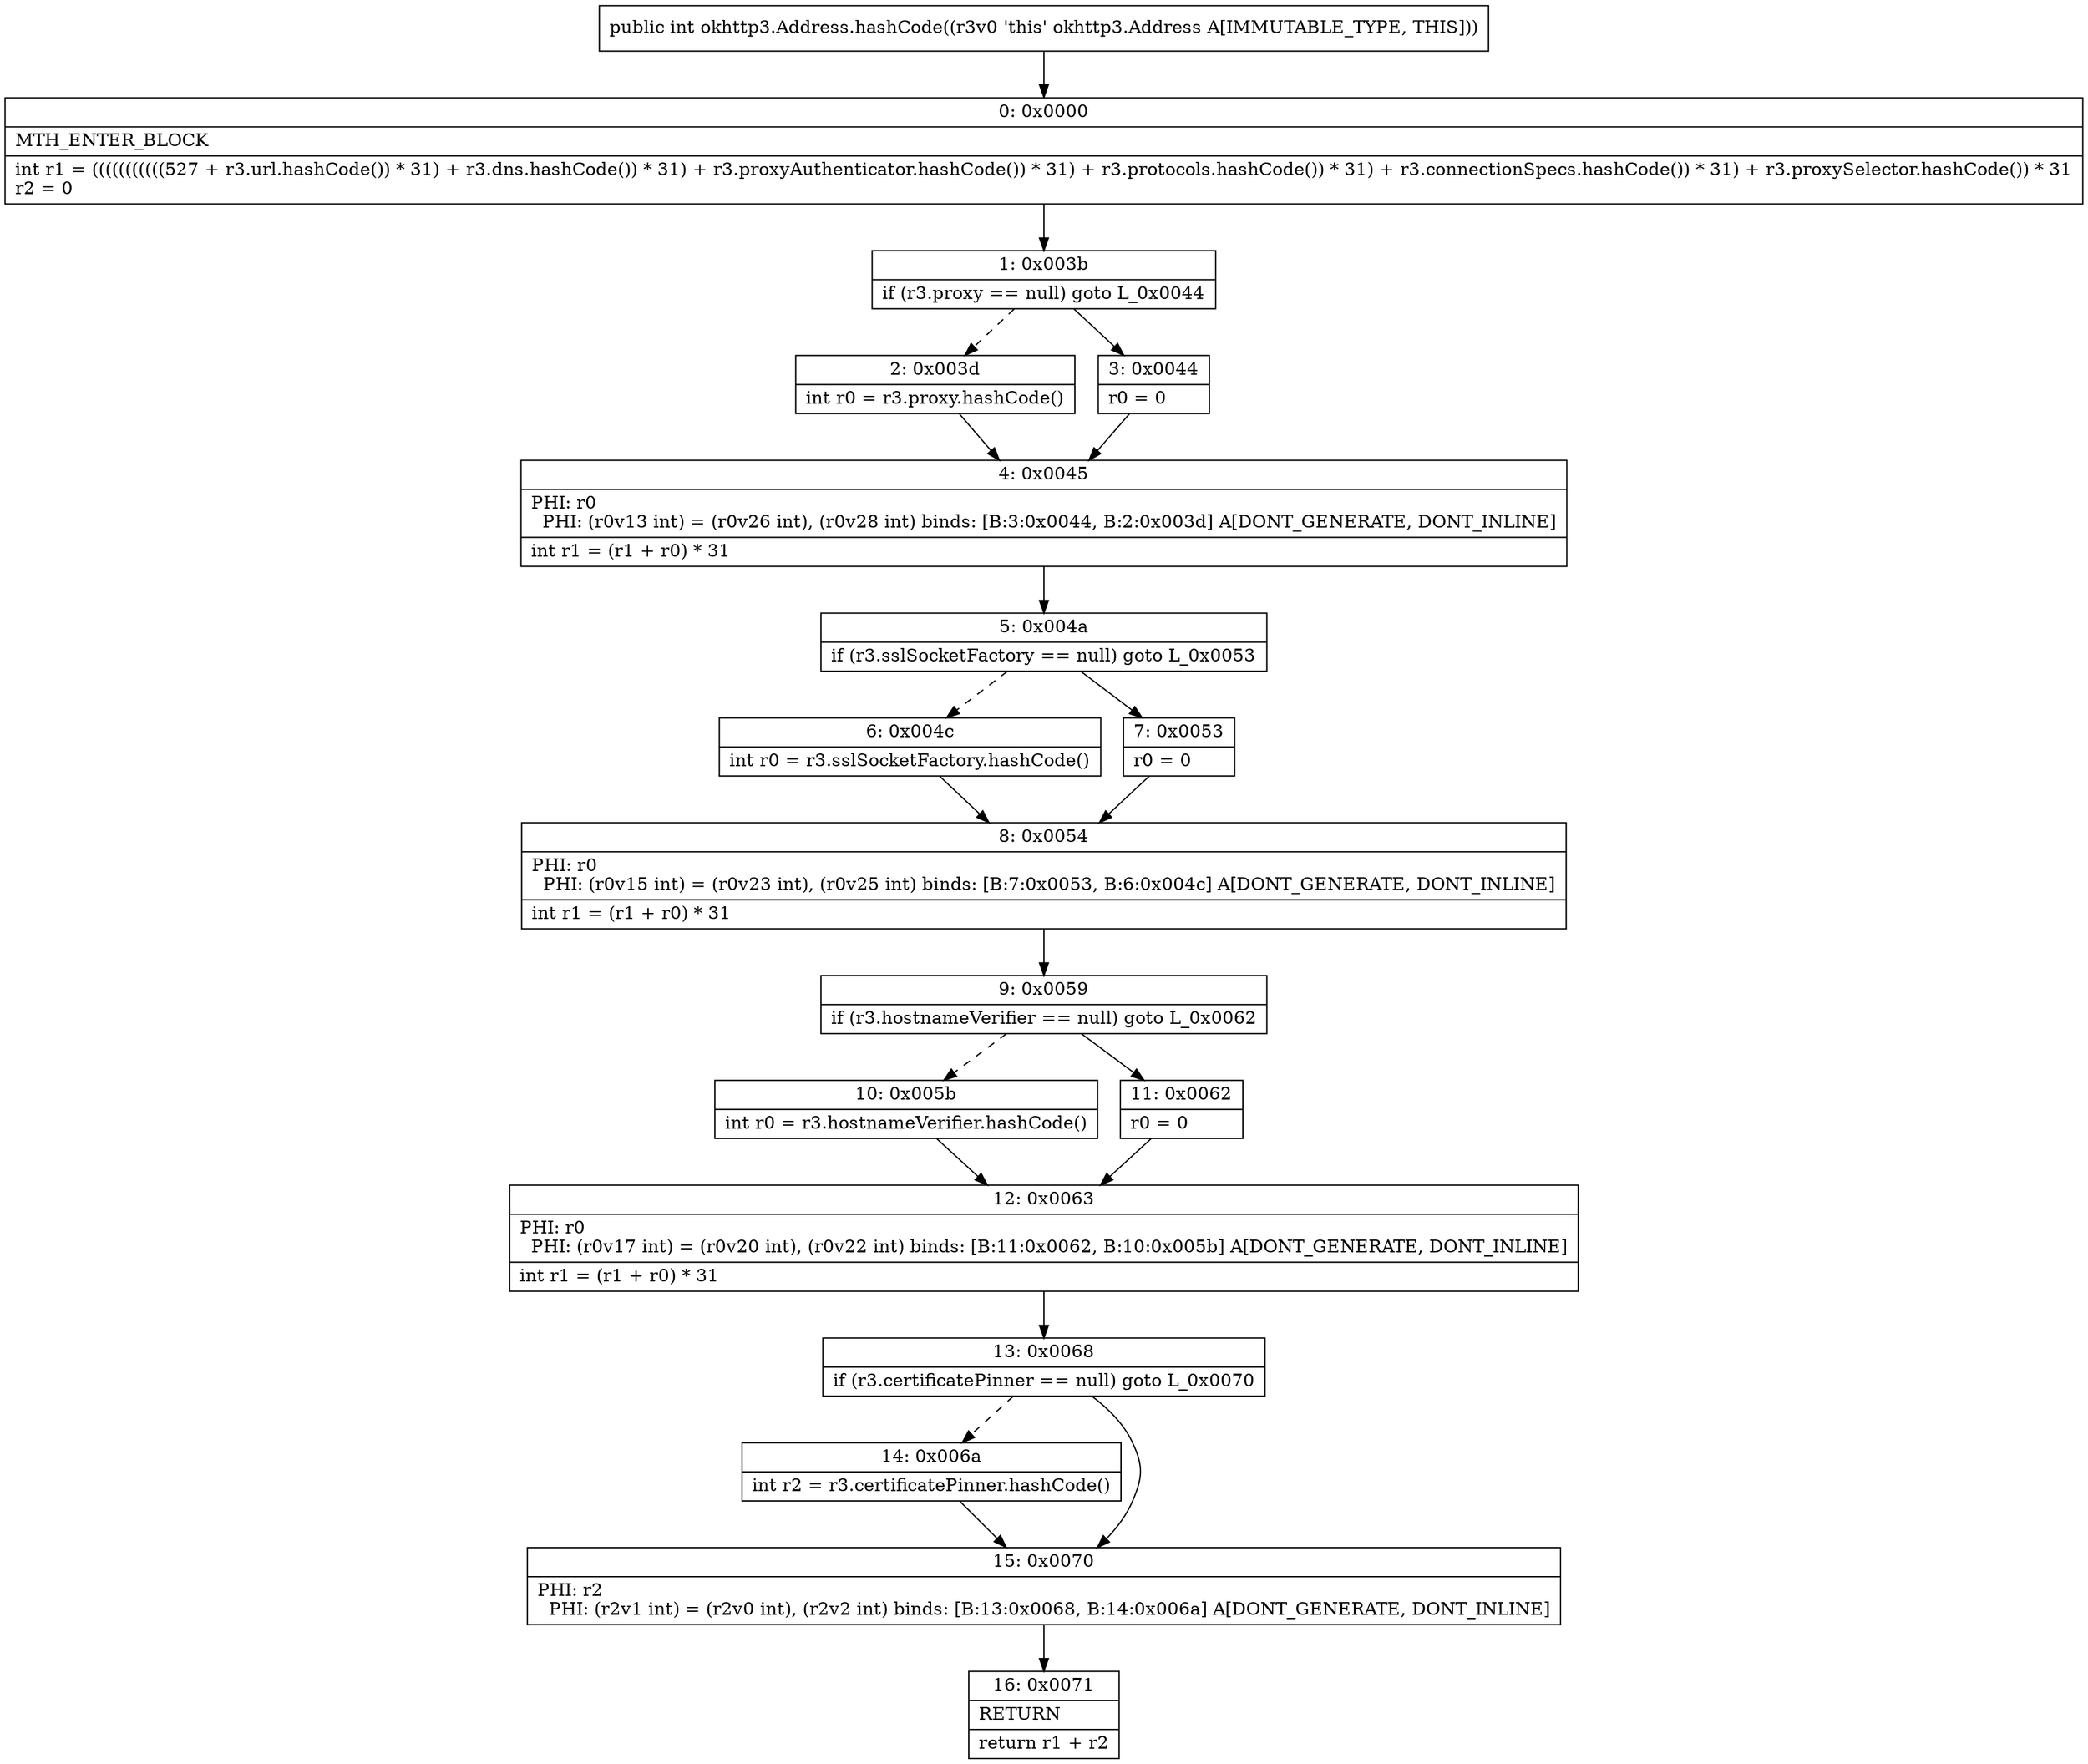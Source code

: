 digraph "CFG forokhttp3.Address.hashCode()I" {
Node_0 [shape=record,label="{0\:\ 0x0000|MTH_ENTER_BLOCK\l|int r1 = (((((((((((527 + r3.url.hashCode()) * 31) + r3.dns.hashCode()) * 31) + r3.proxyAuthenticator.hashCode()) * 31) + r3.protocols.hashCode()) * 31) + r3.connectionSpecs.hashCode()) * 31) + r3.proxySelector.hashCode()) * 31\lr2 = 0\l}"];
Node_1 [shape=record,label="{1\:\ 0x003b|if (r3.proxy == null) goto L_0x0044\l}"];
Node_2 [shape=record,label="{2\:\ 0x003d|int r0 = r3.proxy.hashCode()\l}"];
Node_3 [shape=record,label="{3\:\ 0x0044|r0 = 0\l}"];
Node_4 [shape=record,label="{4\:\ 0x0045|PHI: r0 \l  PHI: (r0v13 int) = (r0v26 int), (r0v28 int) binds: [B:3:0x0044, B:2:0x003d] A[DONT_GENERATE, DONT_INLINE]\l|int r1 = (r1 + r0) * 31\l}"];
Node_5 [shape=record,label="{5\:\ 0x004a|if (r3.sslSocketFactory == null) goto L_0x0053\l}"];
Node_6 [shape=record,label="{6\:\ 0x004c|int r0 = r3.sslSocketFactory.hashCode()\l}"];
Node_7 [shape=record,label="{7\:\ 0x0053|r0 = 0\l}"];
Node_8 [shape=record,label="{8\:\ 0x0054|PHI: r0 \l  PHI: (r0v15 int) = (r0v23 int), (r0v25 int) binds: [B:7:0x0053, B:6:0x004c] A[DONT_GENERATE, DONT_INLINE]\l|int r1 = (r1 + r0) * 31\l}"];
Node_9 [shape=record,label="{9\:\ 0x0059|if (r3.hostnameVerifier == null) goto L_0x0062\l}"];
Node_10 [shape=record,label="{10\:\ 0x005b|int r0 = r3.hostnameVerifier.hashCode()\l}"];
Node_11 [shape=record,label="{11\:\ 0x0062|r0 = 0\l}"];
Node_12 [shape=record,label="{12\:\ 0x0063|PHI: r0 \l  PHI: (r0v17 int) = (r0v20 int), (r0v22 int) binds: [B:11:0x0062, B:10:0x005b] A[DONT_GENERATE, DONT_INLINE]\l|int r1 = (r1 + r0) * 31\l}"];
Node_13 [shape=record,label="{13\:\ 0x0068|if (r3.certificatePinner == null) goto L_0x0070\l}"];
Node_14 [shape=record,label="{14\:\ 0x006a|int r2 = r3.certificatePinner.hashCode()\l}"];
Node_15 [shape=record,label="{15\:\ 0x0070|PHI: r2 \l  PHI: (r2v1 int) = (r2v0 int), (r2v2 int) binds: [B:13:0x0068, B:14:0x006a] A[DONT_GENERATE, DONT_INLINE]\l}"];
Node_16 [shape=record,label="{16\:\ 0x0071|RETURN\l|return r1 + r2\l}"];
MethodNode[shape=record,label="{public int okhttp3.Address.hashCode((r3v0 'this' okhttp3.Address A[IMMUTABLE_TYPE, THIS])) }"];
MethodNode -> Node_0;
Node_0 -> Node_1;
Node_1 -> Node_2[style=dashed];
Node_1 -> Node_3;
Node_2 -> Node_4;
Node_3 -> Node_4;
Node_4 -> Node_5;
Node_5 -> Node_6[style=dashed];
Node_5 -> Node_7;
Node_6 -> Node_8;
Node_7 -> Node_8;
Node_8 -> Node_9;
Node_9 -> Node_10[style=dashed];
Node_9 -> Node_11;
Node_10 -> Node_12;
Node_11 -> Node_12;
Node_12 -> Node_13;
Node_13 -> Node_14[style=dashed];
Node_13 -> Node_15;
Node_14 -> Node_15;
Node_15 -> Node_16;
}

